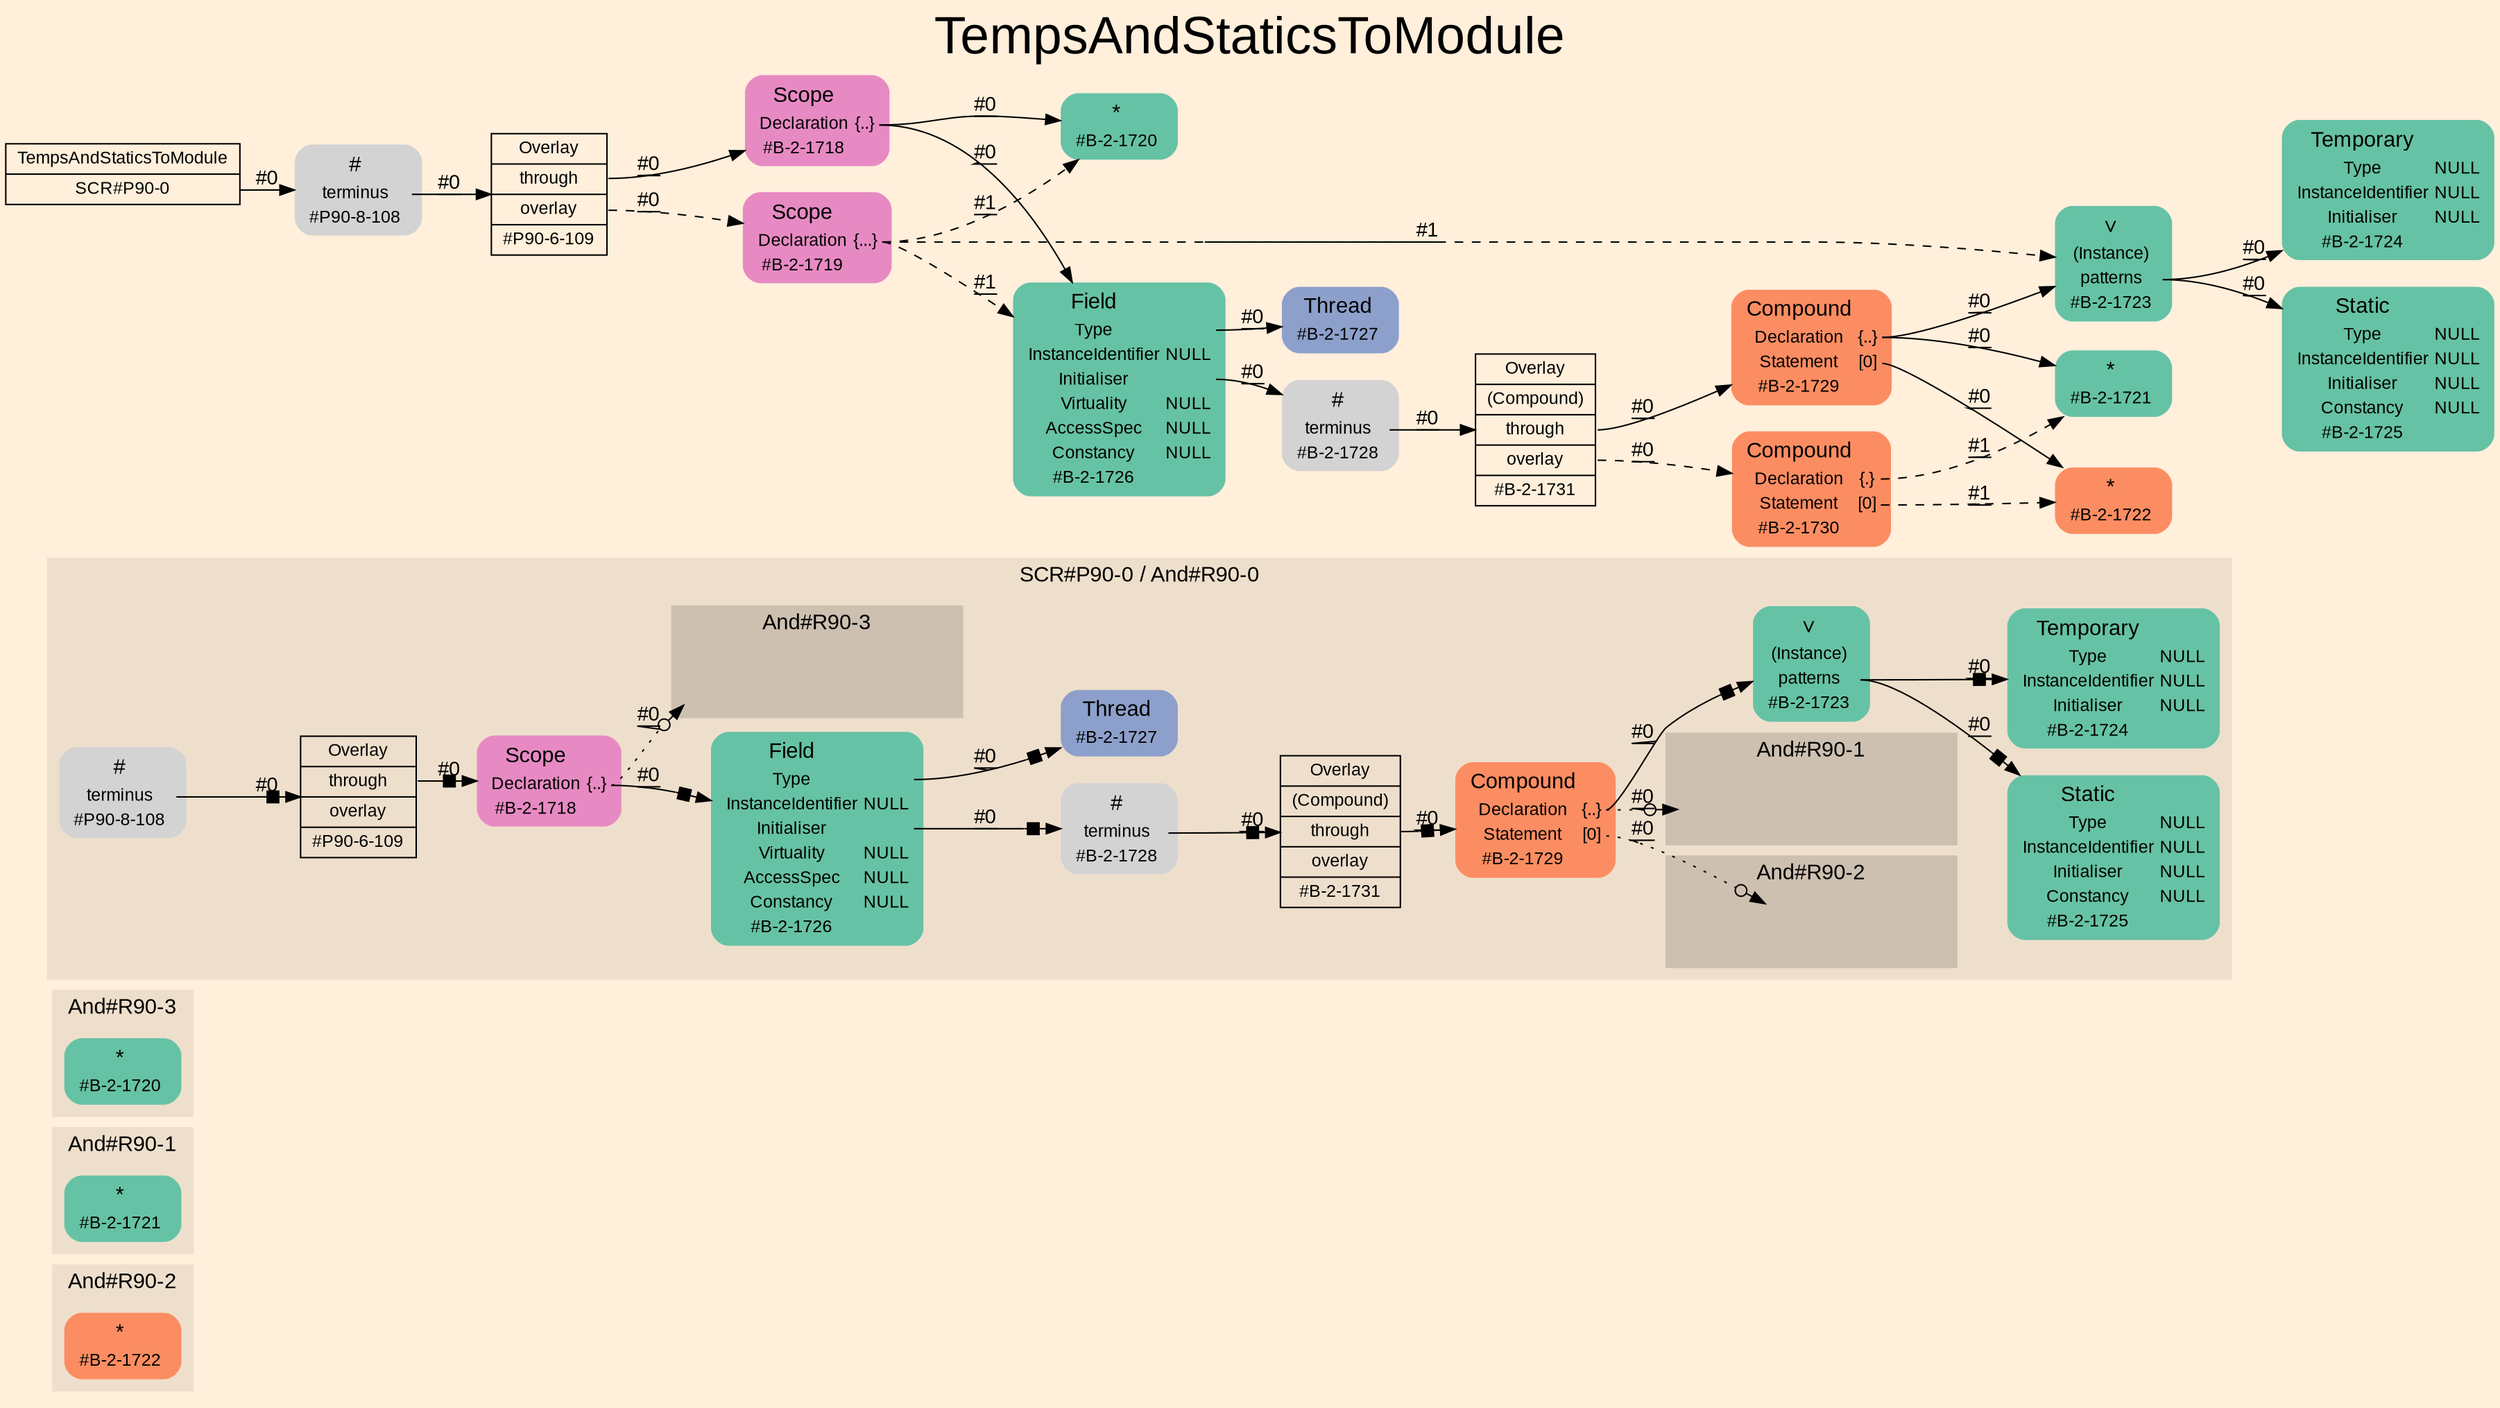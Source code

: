 digraph "TempsAndStaticsToModule" {
label = "TempsAndStaticsToModule"
labelloc = t
fontsize = "36"
graph [
    rankdir = "LR"
    ranksep = 0.3
    bgcolor = antiquewhite1
    color = black
    fontcolor = black
    fontname = "Arial"
];
node [
    fontname = "Arial"
];
edge [
    fontname = "Arial"
];

// -------------------- figure And#R90-2 --------------------
subgraph "clusterAnd#R90-2" {
    label = "And#R90-2"
    style = "filled"
    color = antiquewhite2
    fontsize = "15"
    "And#R90-2 / #B-2-1722" [
        shape = "plaintext"
        fillcolor = "/set28/2"
        label = <<TABLE BORDER="0" CELLBORDER="0" CELLSPACING="0">
         <TR><TD><FONT POINT-SIZE="15.0">*</FONT></TD><TD></TD></TR>
         <TR><TD>#B-2-1722</TD><TD PORT="port0"></TD></TR>
        </TABLE>>
        style = "rounded,filled"
        fontsize = "12"
    ];
    
}


// -------------------- figure And#R90-1 --------------------
subgraph "clusterAnd#R90-1" {
    label = "And#R90-1"
    style = "filled"
    color = antiquewhite2
    fontsize = "15"
    "And#R90-1 / #B-2-1721" [
        shape = "plaintext"
        fillcolor = "/set28/1"
        label = <<TABLE BORDER="0" CELLBORDER="0" CELLSPACING="0">
         <TR><TD><FONT POINT-SIZE="15.0">*</FONT></TD><TD></TD></TR>
         <TR><TD>#B-2-1721</TD><TD PORT="port0"></TD></TR>
        </TABLE>>
        style = "rounded,filled"
        fontsize = "12"
    ];
    
}


// -------------------- figure And#R90-3 --------------------
subgraph "clusterAnd#R90-3" {
    label = "And#R90-3"
    style = "filled"
    color = antiquewhite2
    fontsize = "15"
    "And#R90-3 / #B-2-1720" [
        shape = "plaintext"
        fillcolor = "/set28/1"
        label = <<TABLE BORDER="0" CELLBORDER="0" CELLSPACING="0">
         <TR><TD><FONT POINT-SIZE="15.0">*</FONT></TD><TD></TD></TR>
         <TR><TD>#B-2-1720</TD><TD PORT="port0"></TD></TR>
        </TABLE>>
        style = "rounded,filled"
        fontsize = "12"
    ];
    
}


// -------------------- figure And#R90-0 --------------------
subgraph "clusterAnd#R90-0" {
    label = "SCR#P90-0 / And#R90-0"
    style = "filled"
    color = antiquewhite2
    fontsize = "15"
    "And#R90-0 / #B-2-1728" [
        shape = "plaintext"
        label = <<TABLE BORDER="0" CELLBORDER="0" CELLSPACING="0">
         <TR><TD><FONT POINT-SIZE="15.0">#</FONT></TD><TD></TD></TR>
         <TR><TD>terminus</TD><TD PORT="port0"></TD></TR>
         <TR><TD>#B-2-1728</TD><TD PORT="port1"></TD></TR>
        </TABLE>>
        style = "rounded,filled"
        fontsize = "12"
    ];
    
    "And#R90-0 / #B-2-1729" [
        shape = "plaintext"
        fillcolor = "/set28/2"
        label = <<TABLE BORDER="0" CELLBORDER="0" CELLSPACING="0">
         <TR><TD><FONT POINT-SIZE="15.0">Compound</FONT></TD><TD></TD></TR>
         <TR><TD>Declaration</TD><TD PORT="port0">{..}</TD></TR>
         <TR><TD>Statement</TD><TD PORT="port1">[0]</TD></TR>
         <TR><TD>#B-2-1729</TD><TD PORT="port2"></TD></TR>
        </TABLE>>
        style = "rounded,filled"
        fontsize = "12"
    ];
    
    "And#R90-0 / #P90-8-108" [
        shape = "plaintext"
        label = <<TABLE BORDER="0" CELLBORDER="0" CELLSPACING="0">
         <TR><TD><FONT POINT-SIZE="15.0">#</FONT></TD><TD></TD></TR>
         <TR><TD>terminus</TD><TD PORT="port0"></TD></TR>
         <TR><TD>#P90-8-108</TD><TD PORT="port1"></TD></TR>
        </TABLE>>
        style = "rounded,filled"
        fontsize = "12"
    ];
    
    "And#R90-0 / #B-2-1718" [
        shape = "plaintext"
        fillcolor = "/set28/4"
        label = <<TABLE BORDER="0" CELLBORDER="0" CELLSPACING="0">
         <TR><TD><FONT POINT-SIZE="15.0">Scope</FONT></TD><TD></TD></TR>
         <TR><TD>Declaration</TD><TD PORT="port0">{..}</TD></TR>
         <TR><TD>#B-2-1718</TD><TD PORT="port1"></TD></TR>
        </TABLE>>
        style = "rounded,filled"
        fontsize = "12"
    ];
    
    "And#R90-0 / #P90-6-109" [
        shape = "record"
        fillcolor = antiquewhite2
        label = "<fixed> Overlay | <port0> through | <port1> overlay | <port2> #P90-6-109"
        style = "filled"
        fontsize = "12"
        color = black
        fontcolor = black
    ];
    
    "And#R90-0 / #B-2-1726" [
        shape = "plaintext"
        fillcolor = "/set28/1"
        label = <<TABLE BORDER="0" CELLBORDER="0" CELLSPACING="0">
         <TR><TD><FONT POINT-SIZE="15.0">Field</FONT></TD><TD></TD></TR>
         <TR><TD>Type</TD><TD PORT="port0"></TD></TR>
         <TR><TD>InstanceIdentifier</TD><TD PORT="port1">NULL</TD></TR>
         <TR><TD>Initialiser</TD><TD PORT="port2"></TD></TR>
         <TR><TD>Virtuality</TD><TD PORT="port3">NULL</TD></TR>
         <TR><TD>AccessSpec</TD><TD PORT="port4">NULL</TD></TR>
         <TR><TD>Constancy</TD><TD PORT="port5">NULL</TD></TR>
         <TR><TD>#B-2-1726</TD><TD PORT="port6"></TD></TR>
        </TABLE>>
        style = "rounded,filled"
        fontsize = "12"
    ];
    
    "And#R90-0 / #B-2-1725" [
        shape = "plaintext"
        fillcolor = "/set28/1"
        label = <<TABLE BORDER="0" CELLBORDER="0" CELLSPACING="0">
         <TR><TD><FONT POINT-SIZE="15.0">Static</FONT></TD><TD></TD></TR>
         <TR><TD>Type</TD><TD PORT="port0">NULL</TD></TR>
         <TR><TD>InstanceIdentifier</TD><TD PORT="port1">NULL</TD></TR>
         <TR><TD>Initialiser</TD><TD PORT="port2">NULL</TD></TR>
         <TR><TD>Constancy</TD><TD PORT="port3">NULL</TD></TR>
         <TR><TD>#B-2-1725</TD><TD PORT="port4"></TD></TR>
        </TABLE>>
        style = "rounded,filled"
        fontsize = "12"
    ];
    
    "And#R90-0 / #B-2-1724" [
        shape = "plaintext"
        fillcolor = "/set28/1"
        label = <<TABLE BORDER="0" CELLBORDER="0" CELLSPACING="0">
         <TR><TD><FONT POINT-SIZE="15.0">Temporary</FONT></TD><TD></TD></TR>
         <TR><TD>Type</TD><TD PORT="port0">NULL</TD></TR>
         <TR><TD>InstanceIdentifier</TD><TD PORT="port1">NULL</TD></TR>
         <TR><TD>Initialiser</TD><TD PORT="port2">NULL</TD></TR>
         <TR><TD>#B-2-1724</TD><TD PORT="port3"></TD></TR>
        </TABLE>>
        style = "rounded,filled"
        fontsize = "12"
    ];
    
    "And#R90-0 / #B-2-1723" [
        shape = "plaintext"
        fillcolor = "/set28/1"
        label = <<TABLE BORDER="0" CELLBORDER="0" CELLSPACING="0">
         <TR><TD><FONT POINT-SIZE="15.0">∨</FONT></TD><TD></TD></TR>
         <TR><TD>(Instance)</TD><TD PORT="port0"></TD></TR>
         <TR><TD>patterns</TD><TD PORT="port1"></TD></TR>
         <TR><TD>#B-2-1723</TD><TD PORT="port2"></TD></TR>
        </TABLE>>
        style = "rounded,filled"
        fontsize = "12"
    ];
    
    "And#R90-0 / #B-2-1731" [
        shape = "record"
        fillcolor = antiquewhite2
        label = "<fixed> Overlay | <port0> (Compound) | <port1> through | <port2> overlay | <port3> #B-2-1731"
        style = "filled"
        fontsize = "12"
        color = black
        fontcolor = black
    ];
    
    "And#R90-0 / #B-2-1727" [
        shape = "plaintext"
        fillcolor = "/set28/3"
        label = <<TABLE BORDER="0" CELLBORDER="0" CELLSPACING="0">
         <TR><TD><FONT POINT-SIZE="15.0">Thread</FONT></TD><TD></TD></TR>
         <TR><TD>#B-2-1727</TD><TD PORT="port0"></TD></TR>
        </TABLE>>
        style = "rounded,filled"
        fontsize = "12"
    ];
    
    subgraph "clusterAnd#R90-0 / And#R90-3" {
        label = "And#R90-3"
        style = "filled"
        color = antiquewhite3
        fontsize = "15"
        "And#R90-0 / #0 / #B-2-1720" [
            shape = "none"
            style = "invisible"
        ];
        
    }
    
    subgraph "clusterAnd#R90-0 / And#R90-1" {
        label = "And#R90-1"
        style = "filled"
        color = antiquewhite3
        fontsize = "15"
        "And#R90-0 / #0 / #B-2-1721" [
            shape = "none"
            style = "invisible"
        ];
        
    }
    
    subgraph "clusterAnd#R90-0 / And#R90-2" {
        label = "And#R90-2"
        style = "filled"
        color = antiquewhite3
        fontsize = "15"
        "And#R90-0 / #0 / #B-2-1722" [
            shape = "none"
            style = "invisible"
        ];
        
    }
    
}


// -------------------- transformation figure --------------------
"CR#P90-0" [
    shape = "record"
    fillcolor = antiquewhite1
    label = "<fixed> TempsAndStaticsToModule | <port0> SCR#P90-0"
    style = "filled"
    fontsize = "12"
    color = black
    fontcolor = black
];

"#P90-8-108" [
    shape = "plaintext"
    label = <<TABLE BORDER="0" CELLBORDER="0" CELLSPACING="0">
     <TR><TD><FONT POINT-SIZE="15.0">#</FONT></TD><TD></TD></TR>
     <TR><TD>terminus</TD><TD PORT="port0"></TD></TR>
     <TR><TD>#P90-8-108</TD><TD PORT="port1"></TD></TR>
    </TABLE>>
    style = "rounded,filled"
    fontsize = "12"
];

"#P90-6-109" [
    shape = "record"
    fillcolor = antiquewhite1
    label = "<fixed> Overlay | <port0> through | <port1> overlay | <port2> #P90-6-109"
    style = "filled"
    fontsize = "12"
    color = black
    fontcolor = black
];

"#B-2-1718" [
    shape = "plaintext"
    fillcolor = "/set28/4"
    label = <<TABLE BORDER="0" CELLBORDER="0" CELLSPACING="0">
     <TR><TD><FONT POINT-SIZE="15.0">Scope</FONT></TD><TD></TD></TR>
     <TR><TD>Declaration</TD><TD PORT="port0">{..}</TD></TR>
     <TR><TD>#B-2-1718</TD><TD PORT="port1"></TD></TR>
    </TABLE>>
    style = "rounded,filled"
    fontsize = "12"
];

"#B-2-1720" [
    shape = "plaintext"
    fillcolor = "/set28/1"
    label = <<TABLE BORDER="0" CELLBORDER="0" CELLSPACING="0">
     <TR><TD><FONT POINT-SIZE="15.0">*</FONT></TD><TD></TD></TR>
     <TR><TD>#B-2-1720</TD><TD PORT="port0"></TD></TR>
    </TABLE>>
    style = "rounded,filled"
    fontsize = "12"
];

"#B-2-1726" [
    shape = "plaintext"
    fillcolor = "/set28/1"
    label = <<TABLE BORDER="0" CELLBORDER="0" CELLSPACING="0">
     <TR><TD><FONT POINT-SIZE="15.0">Field</FONT></TD><TD></TD></TR>
     <TR><TD>Type</TD><TD PORT="port0"></TD></TR>
     <TR><TD>InstanceIdentifier</TD><TD PORT="port1">NULL</TD></TR>
     <TR><TD>Initialiser</TD><TD PORT="port2"></TD></TR>
     <TR><TD>Virtuality</TD><TD PORT="port3">NULL</TD></TR>
     <TR><TD>AccessSpec</TD><TD PORT="port4">NULL</TD></TR>
     <TR><TD>Constancy</TD><TD PORT="port5">NULL</TD></TR>
     <TR><TD>#B-2-1726</TD><TD PORT="port6"></TD></TR>
    </TABLE>>
    style = "rounded,filled"
    fontsize = "12"
];

"#B-2-1727" [
    shape = "plaintext"
    fillcolor = "/set28/3"
    label = <<TABLE BORDER="0" CELLBORDER="0" CELLSPACING="0">
     <TR><TD><FONT POINT-SIZE="15.0">Thread</FONT></TD><TD></TD></TR>
     <TR><TD>#B-2-1727</TD><TD PORT="port0"></TD></TR>
    </TABLE>>
    style = "rounded,filled"
    fontsize = "12"
];

"#B-2-1728" [
    shape = "plaintext"
    label = <<TABLE BORDER="0" CELLBORDER="0" CELLSPACING="0">
     <TR><TD><FONT POINT-SIZE="15.0">#</FONT></TD><TD></TD></TR>
     <TR><TD>terminus</TD><TD PORT="port0"></TD></TR>
     <TR><TD>#B-2-1728</TD><TD PORT="port1"></TD></TR>
    </TABLE>>
    style = "rounded,filled"
    fontsize = "12"
];

"#B-2-1731" [
    shape = "record"
    fillcolor = antiquewhite1
    label = "<fixed> Overlay | <port0> (Compound) | <port1> through | <port2> overlay | <port3> #B-2-1731"
    style = "filled"
    fontsize = "12"
    color = black
    fontcolor = black
];

"#B-2-1729" [
    shape = "plaintext"
    fillcolor = "/set28/2"
    label = <<TABLE BORDER="0" CELLBORDER="0" CELLSPACING="0">
     <TR><TD><FONT POINT-SIZE="15.0">Compound</FONT></TD><TD></TD></TR>
     <TR><TD>Declaration</TD><TD PORT="port0">{..}</TD></TR>
     <TR><TD>Statement</TD><TD PORT="port1">[0]</TD></TR>
     <TR><TD>#B-2-1729</TD><TD PORT="port2"></TD></TR>
    </TABLE>>
    style = "rounded,filled"
    fontsize = "12"
];

"#B-2-1721" [
    shape = "plaintext"
    fillcolor = "/set28/1"
    label = <<TABLE BORDER="0" CELLBORDER="0" CELLSPACING="0">
     <TR><TD><FONT POINT-SIZE="15.0">*</FONT></TD><TD></TD></TR>
     <TR><TD>#B-2-1721</TD><TD PORT="port0"></TD></TR>
    </TABLE>>
    style = "rounded,filled"
    fontsize = "12"
];

"#B-2-1723" [
    shape = "plaintext"
    fillcolor = "/set28/1"
    label = <<TABLE BORDER="0" CELLBORDER="0" CELLSPACING="0">
     <TR><TD><FONT POINT-SIZE="15.0">∨</FONT></TD><TD></TD></TR>
     <TR><TD>(Instance)</TD><TD PORT="port0"></TD></TR>
     <TR><TD>patterns</TD><TD PORT="port1"></TD></TR>
     <TR><TD>#B-2-1723</TD><TD PORT="port2"></TD></TR>
    </TABLE>>
    style = "rounded,filled"
    fontsize = "12"
];

"#B-2-1724" [
    shape = "plaintext"
    fillcolor = "/set28/1"
    label = <<TABLE BORDER="0" CELLBORDER="0" CELLSPACING="0">
     <TR><TD><FONT POINT-SIZE="15.0">Temporary</FONT></TD><TD></TD></TR>
     <TR><TD>Type</TD><TD PORT="port0">NULL</TD></TR>
     <TR><TD>InstanceIdentifier</TD><TD PORT="port1">NULL</TD></TR>
     <TR><TD>Initialiser</TD><TD PORT="port2">NULL</TD></TR>
     <TR><TD>#B-2-1724</TD><TD PORT="port3"></TD></TR>
    </TABLE>>
    style = "rounded,filled"
    fontsize = "12"
];

"#B-2-1725" [
    shape = "plaintext"
    fillcolor = "/set28/1"
    label = <<TABLE BORDER="0" CELLBORDER="0" CELLSPACING="0">
     <TR><TD><FONT POINT-SIZE="15.0">Static</FONT></TD><TD></TD></TR>
     <TR><TD>Type</TD><TD PORT="port0">NULL</TD></TR>
     <TR><TD>InstanceIdentifier</TD><TD PORT="port1">NULL</TD></TR>
     <TR><TD>Initialiser</TD><TD PORT="port2">NULL</TD></TR>
     <TR><TD>Constancy</TD><TD PORT="port3">NULL</TD></TR>
     <TR><TD>#B-2-1725</TD><TD PORT="port4"></TD></TR>
    </TABLE>>
    style = "rounded,filled"
    fontsize = "12"
];

"#B-2-1722" [
    shape = "plaintext"
    fillcolor = "/set28/2"
    label = <<TABLE BORDER="0" CELLBORDER="0" CELLSPACING="0">
     <TR><TD><FONT POINT-SIZE="15.0">*</FONT></TD><TD></TD></TR>
     <TR><TD>#B-2-1722</TD><TD PORT="port0"></TD></TR>
    </TABLE>>
    style = "rounded,filled"
    fontsize = "12"
];

"#B-2-1730" [
    shape = "plaintext"
    fillcolor = "/set28/2"
    label = <<TABLE BORDER="0" CELLBORDER="0" CELLSPACING="0">
     <TR><TD><FONT POINT-SIZE="15.0">Compound</FONT></TD><TD></TD></TR>
     <TR><TD>Declaration</TD><TD PORT="port0">{.}</TD></TR>
     <TR><TD>Statement</TD><TD PORT="port1">[0]</TD></TR>
     <TR><TD>#B-2-1730</TD><TD PORT="port2"></TD></TR>
    </TABLE>>
    style = "rounded,filled"
    fontsize = "12"
];

"#B-2-1719" [
    shape = "plaintext"
    fillcolor = "/set28/4"
    label = <<TABLE BORDER="0" CELLBORDER="0" CELLSPACING="0">
     <TR><TD><FONT POINT-SIZE="15.0">Scope</FONT></TD><TD></TD></TR>
     <TR><TD>Declaration</TD><TD PORT="port0">{...}</TD></TR>
     <TR><TD>#B-2-1719</TD><TD PORT="port1"></TD></TR>
    </TABLE>>
    style = "rounded,filled"
    fontsize = "12"
];


// -------------------- links --------------------
// links for block CR#P90-0
"CR#P90-0":port0 -> "#P90-8-108" [
    style="solid"
    label = "#0"
    decorate = true
    color = black
    fontcolor = black
];

// links for block #P90-8-108
"#P90-8-108":port0 -> "#P90-6-109" [
    style="solid"
    label = "#0"
    decorate = true
    color = black
    fontcolor = black
];

// links for block #P90-6-109
"#P90-6-109":port0 -> "#B-2-1718" [
    style="solid"
    label = "#0"
    decorate = true
    color = black
    fontcolor = black
];

"#P90-6-109":port1 -> "#B-2-1719" [
    style="dashed"
    label = "#0"
    decorate = true
    color = black
    fontcolor = black
];

// links for block #B-2-1718
"#B-2-1718":port0 -> "#B-2-1720" [
    style="solid"
    label = "#0"
    decorate = true
    color = black
    fontcolor = black
];

"#B-2-1718":port0 -> "#B-2-1726" [
    style="solid"
    label = "#0"
    decorate = true
    color = black
    fontcolor = black
];

// links for block #B-2-1720
// links for block #B-2-1726
"#B-2-1726":port0 -> "#B-2-1727" [
    style="solid"
    label = "#0"
    decorate = true
    color = black
    fontcolor = black
];

"#B-2-1726":port2 -> "#B-2-1728" [
    style="solid"
    label = "#0"
    decorate = true
    color = black
    fontcolor = black
];

// links for block #B-2-1727
// links for block #B-2-1728
"#B-2-1728":port0 -> "#B-2-1731" [
    style="solid"
    label = "#0"
    decorate = true
    color = black
    fontcolor = black
];

// links for block #B-2-1731
"#B-2-1731":port1 -> "#B-2-1729" [
    style="solid"
    label = "#0"
    decorate = true
    color = black
    fontcolor = black
];

"#B-2-1731":port2 -> "#B-2-1730" [
    style="dashed"
    label = "#0"
    decorate = true
    color = black
    fontcolor = black
];

// links for block #B-2-1729
"#B-2-1729":port0 -> "#B-2-1721" [
    style="solid"
    label = "#0"
    decorate = true
    color = black
    fontcolor = black
];

"#B-2-1729":port0 -> "#B-2-1723" [
    style="solid"
    label = "#0"
    decorate = true
    color = black
    fontcolor = black
];

"#B-2-1729":port1 -> "#B-2-1722" [
    style="solid"
    label = "#0"
    decorate = true
    color = black
    fontcolor = black
];

// links for block #B-2-1721
// links for block #B-2-1723
"#B-2-1723":port1 -> "#B-2-1724" [
    style="solid"
    label = "#0"
    decorate = true
    color = black
    fontcolor = black
];

"#B-2-1723":port1 -> "#B-2-1725" [
    style="solid"
    label = "#0"
    decorate = true
    color = black
    fontcolor = black
];

// links for block #B-2-1724
// links for block #B-2-1725
// links for block #B-2-1722
// links for block #B-2-1730
"#B-2-1730":port0 -> "#B-2-1721" [
    style="dashed"
    label = "#1"
    decorate = true
    color = black
    fontcolor = black
];

"#B-2-1730":port1 -> "#B-2-1722" [
    style="dashed"
    label = "#1"
    decorate = true
    color = black
    fontcolor = black
];

// links for block #B-2-1719
"#B-2-1719":port0 -> "#B-2-1720" [
    style="dashed"
    label = "#1"
    decorate = true
    color = black
    fontcolor = black
];

"#B-2-1719":port0 -> "#B-2-1726" [
    style="dashed"
    label = "#1"
    decorate = true
    color = black
    fontcolor = black
];

"#B-2-1719":port0 -> "#B-2-1723" [
    style="dashed"
    label = "#1"
    decorate = true
    color = black
    fontcolor = black
];

// links for block And#R90-0 / #B-2-1728
"And#R90-0 / #B-2-1728":port0 -> "And#R90-0 / #B-2-1731" [
    style="solid"
    arrowhead="normalnonebox"
    label = "#0"
    decorate = true
    color = black
    fontcolor = black
];

// links for block And#R90-0 / #B-2-1729
"And#R90-0 / #B-2-1729":port0 -> "And#R90-0 / #0 / #B-2-1721" [
    style="dotted"
    arrowhead="normalnoneodot"
    label = "#0"
    decorate = true
    color = black
    fontcolor = black
];

"And#R90-0 / #B-2-1729":port0 -> "And#R90-0 / #B-2-1723" [
    style="solid"
    arrowhead="normalnonebox"
    label = "#0"
    decorate = true
    color = black
    fontcolor = black
];

"And#R90-0 / #B-2-1729":port1 -> "And#R90-0 / #0 / #B-2-1722" [
    style="dotted"
    arrowhead="normalnoneodot"
    label = "#0"
    decorate = true
    color = black
    fontcolor = black
];

// links for block And#R90-0 / #P90-8-108
"And#R90-0 / #P90-8-108":port0 -> "And#R90-0 / #P90-6-109" [
    style="solid"
    arrowhead="normalnonebox"
    label = "#0"
    decorate = true
    color = black
    fontcolor = black
];

// links for block And#R90-0 / #B-2-1718
"And#R90-0 / #B-2-1718":port0 -> "And#R90-0 / #0 / #B-2-1720" [
    style="dotted"
    arrowhead="normalnoneodot"
    label = "#0"
    decorate = true
    color = black
    fontcolor = black
];

"And#R90-0 / #B-2-1718":port0 -> "And#R90-0 / #B-2-1726" [
    style="solid"
    arrowhead="normalnonebox"
    label = "#0"
    decorate = true
    color = black
    fontcolor = black
];

// links for block And#R90-0 / #P90-6-109
"And#R90-0 / #P90-6-109":port0 -> "And#R90-0 / #B-2-1718" [
    style="solid"
    arrowhead="normalnonebox"
    label = "#0"
    decorate = true
    color = black
    fontcolor = black
];

// links for block And#R90-0 / #B-2-1726
"And#R90-0 / #B-2-1726":port0 -> "And#R90-0 / #B-2-1727" [
    style="solid"
    arrowhead="normalnonebox"
    label = "#0"
    decorate = true
    color = black
    fontcolor = black
];

"And#R90-0 / #B-2-1726":port2 -> "And#R90-0 / #B-2-1728" [
    style="solid"
    arrowhead="normalnonebox"
    label = "#0"
    decorate = true
    color = black
    fontcolor = black
];

// links for block And#R90-0 / #B-2-1725
// links for block And#R90-0 / #B-2-1724
// links for block And#R90-0 / #B-2-1723
"And#R90-0 / #B-2-1723":port1 -> "And#R90-0 / #B-2-1724" [
    style="solid"
    arrowhead="normalnonebox"
    label = "#0"
    decorate = true
    color = black
    fontcolor = black
];

"And#R90-0 / #B-2-1723":port1 -> "And#R90-0 / #B-2-1725" [
    style="solid"
    arrowhead="normalnonebox"
    label = "#0"
    decorate = true
    color = black
    fontcolor = black
];

// links for block And#R90-0 / #B-2-1731
"And#R90-0 / #B-2-1731":port1 -> "And#R90-0 / #B-2-1729" [
    style="solid"
    arrowhead="normalnonebox"
    label = "#0"
    decorate = true
    color = black
    fontcolor = black
];

// links for block And#R90-0 / #B-2-1727
// links for block And#R90-0 / #0 / #B-2-1720
// links for block And#R90-0 / #0 / #B-2-1721
// links for block And#R90-0 / #0 / #B-2-1722
// links for block And#R90-3 / #B-2-1720
// links for block And#R90-1 / #B-2-1721
// links for block And#R90-2 / #B-2-1722
}
